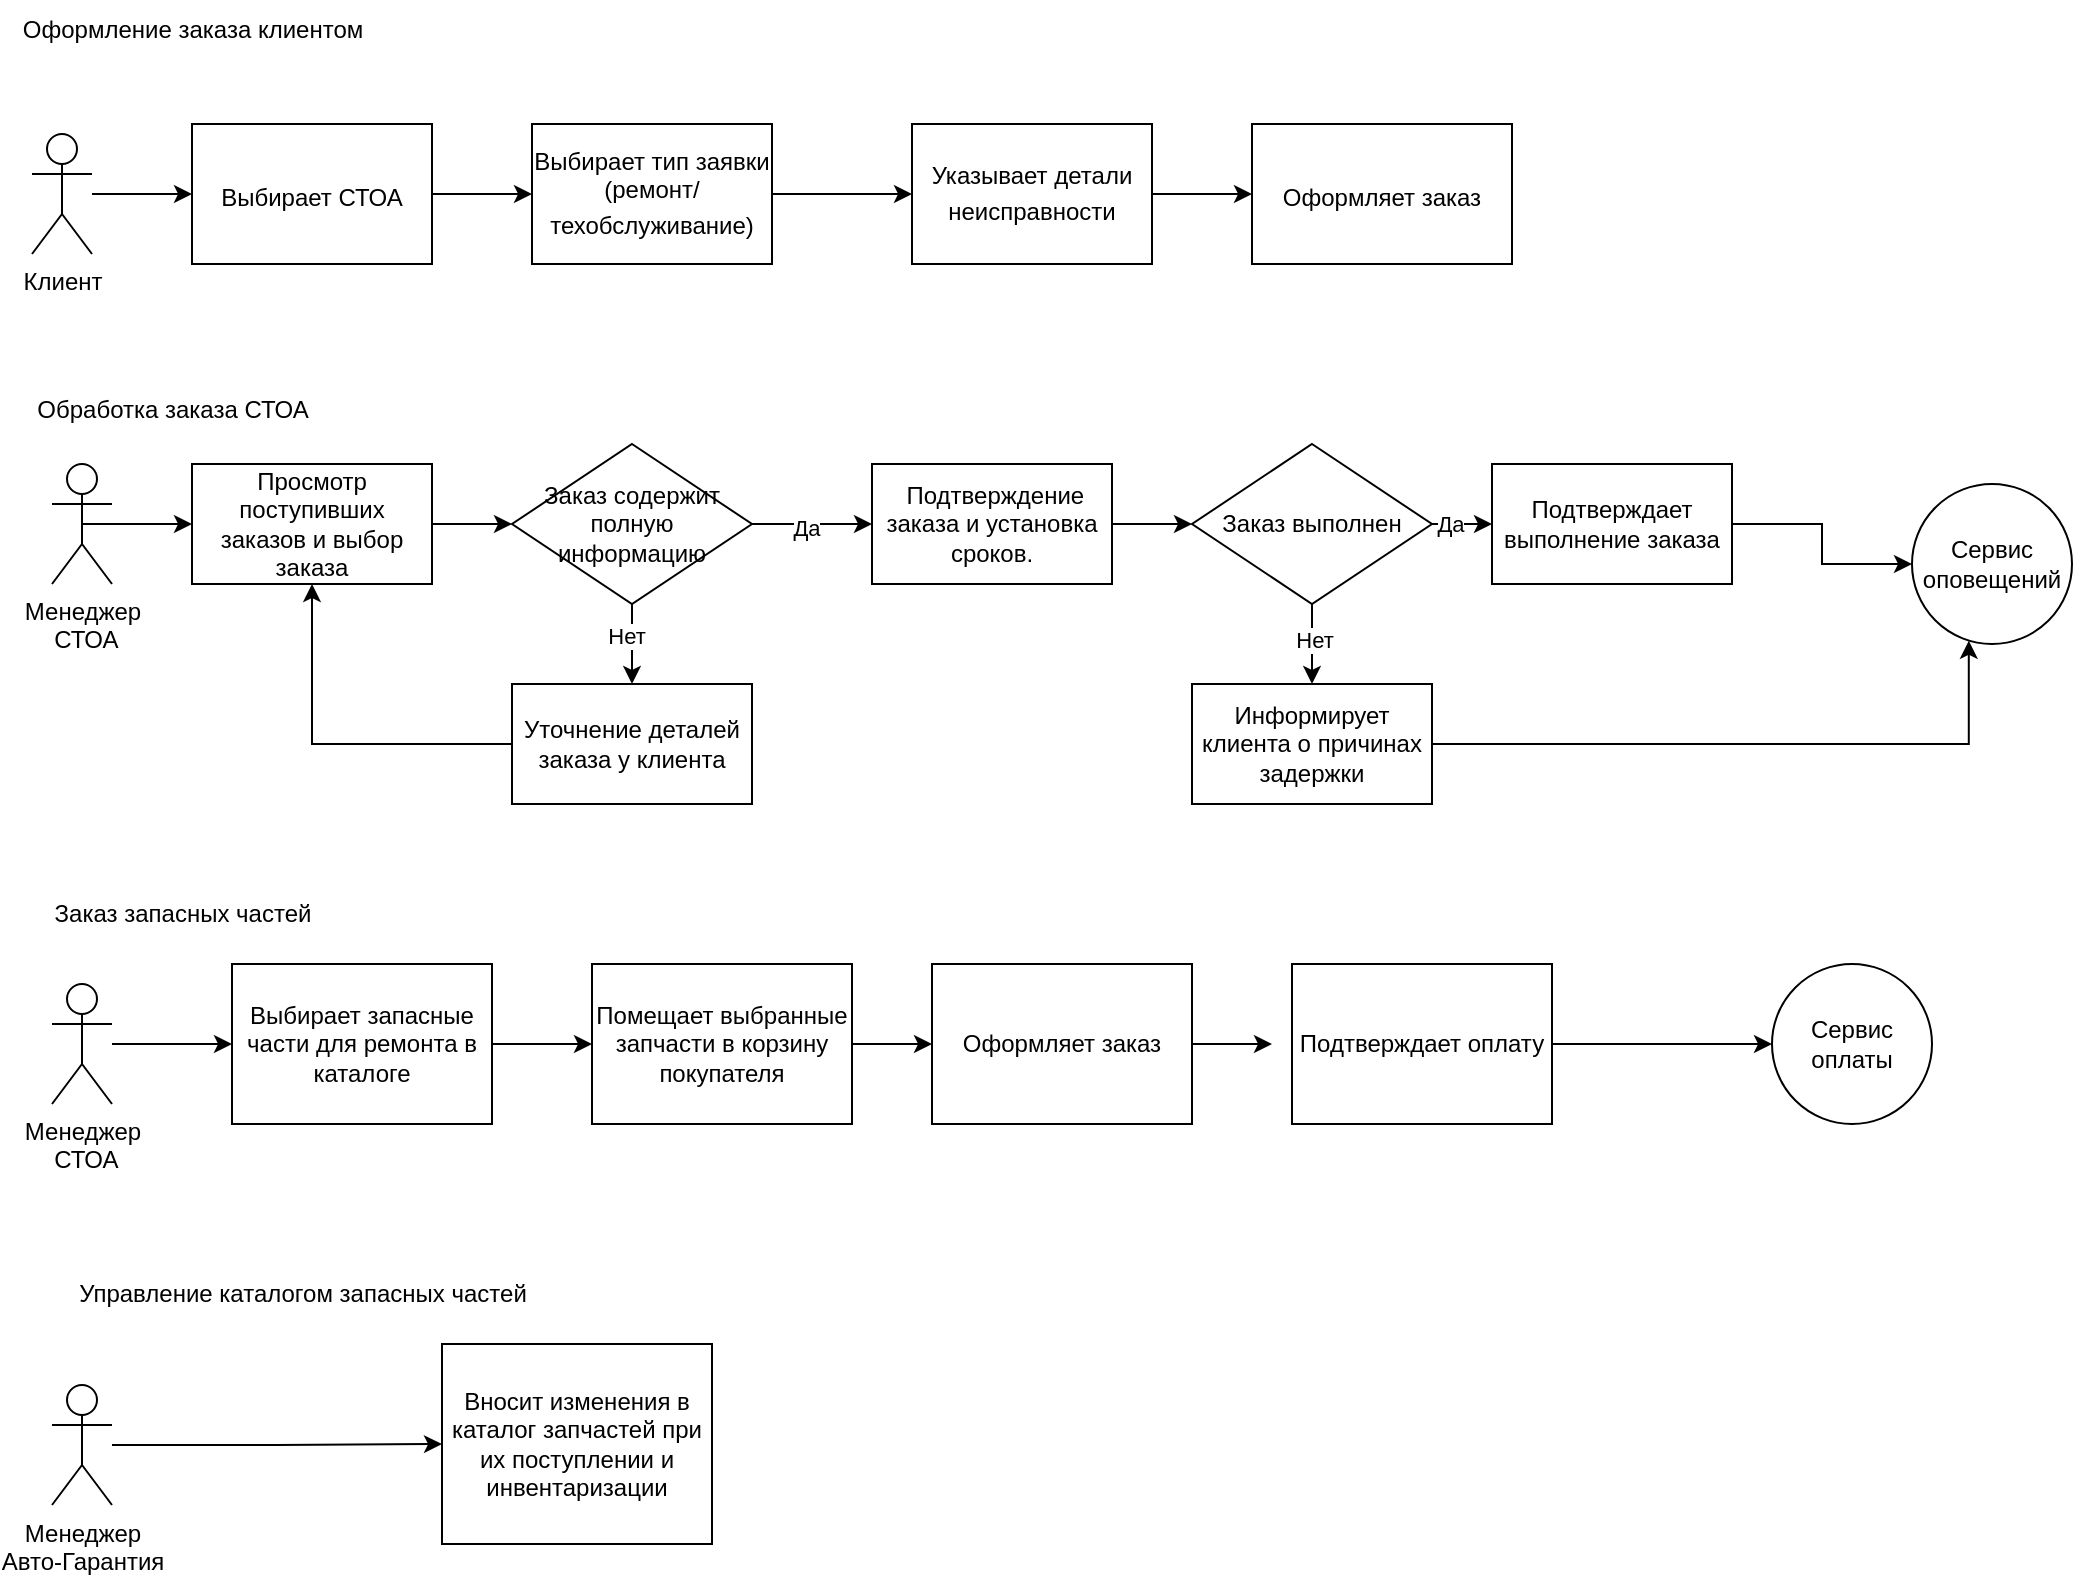 <mxfile version="22.0.8" type="device">
  <diagram id="prtHgNgQTEPvFCAcTncT" name="Page-1">
    <mxGraphModel dx="1562" dy="818" grid="1" gridSize="10" guides="1" tooltips="1" connect="1" arrows="1" fold="1" page="1" pageScale="1" pageWidth="827" pageHeight="1169" math="0" shadow="0">
      <root>
        <mxCell id="0" />
        <mxCell id="1" parent="0" />
        <mxCell id="DRkb4xvNVB38JwlxhEwW-1" value="Оформление заказа клиентом" style="text;html=1;align=center;verticalAlign=middle;resizable=0;points=[];autosize=1;strokeColor=none;fillColor=none;" parent="1" vertex="1">
          <mxGeometry x="5" y="28" width="190" height="30" as="geometry" />
        </mxCell>
        <mxCell id="kvl9D9ezFTj0I6-KPZYG-6" value="" style="edgeStyle=orthogonalEdgeStyle;rounded=0;orthogonalLoop=1;jettySize=auto;html=1;" edge="1" parent="1" source="DRkb4xvNVB38JwlxhEwW-2" target="DRkb4xvNVB38JwlxhEwW-3">
          <mxGeometry relative="1" as="geometry" />
        </mxCell>
        <mxCell id="DRkb4xvNVB38JwlxhEwW-2" value="&lt;div style=&quot;text-align: left;&quot;&gt;Выбирает СТОА&lt;font face=&quot;Söhne, ui-sans-serif, system-ui, -apple-system, Segoe UI, Roboto, Ubuntu, Cantarell, Noto Sans, sans-serif, Helvetica Neue, Arial, Apple Color Emoji, Segoe UI Emoji, Segoe UI Symbol, Noto Color Emoji&quot; color=&quot;#374151&quot;&gt;&lt;span style=&quot;font-size: 16px;&quot;&gt;&lt;br&gt;&lt;/span&gt;&lt;/font&gt;&lt;/div&gt;" style="whiteSpace=wrap;html=1;" parent="1" vertex="1">
          <mxGeometry x="100" y="90" width="120" height="70" as="geometry" />
        </mxCell>
        <mxCell id="kvl9D9ezFTj0I6-KPZYG-7" style="edgeStyle=orthogonalEdgeStyle;rounded=0;orthogonalLoop=1;jettySize=auto;html=1;exitX=1;exitY=0.5;exitDx=0;exitDy=0;entryX=0;entryY=0.5;entryDx=0;entryDy=0;" edge="1" parent="1" source="DRkb4xvNVB38JwlxhEwW-3" target="DRkb4xvNVB38JwlxhEwW-4">
          <mxGeometry relative="1" as="geometry" />
        </mxCell>
        <mxCell id="DRkb4xvNVB38JwlxhEwW-3" value="&lt;div style=&quot;&quot;&gt;Выбирает тип заявки (ремонт/техобслуживание)&lt;font face=&quot;Söhne, ui-sans-serif, system-ui, -apple-system, Segoe UI, Roboto, Ubuntu, Cantarell, Noto Sans, sans-serif, Helvetica Neue, Arial, Apple Color Emoji, Segoe UI Emoji, Segoe UI Symbol, Noto Color Emoji&quot; color=&quot;#374151&quot;&gt;&lt;span style=&quot;font-size: 16px;&quot;&gt;&lt;br&gt;&lt;/span&gt;&lt;/font&gt;&lt;/div&gt;" style="whiteSpace=wrap;html=1;align=center;" parent="1" vertex="1">
          <mxGeometry x="270" y="90" width="120" height="70" as="geometry" />
        </mxCell>
        <mxCell id="kvl9D9ezFTj0I6-KPZYG-8" style="edgeStyle=orthogonalEdgeStyle;rounded=0;orthogonalLoop=1;jettySize=auto;html=1;exitX=1;exitY=0.5;exitDx=0;exitDy=0;" edge="1" parent="1" source="DRkb4xvNVB38JwlxhEwW-4" target="DRkb4xvNVB38JwlxhEwW-5">
          <mxGeometry relative="1" as="geometry" />
        </mxCell>
        <mxCell id="DRkb4xvNVB38JwlxhEwW-4" value="&lt;div style=&quot;&quot;&gt;Указывает детали неисправности&lt;font face=&quot;Söhne, ui-sans-serif, system-ui, -apple-system, Segoe UI, Roboto, Ubuntu, Cantarell, Noto Sans, sans-serif, Helvetica Neue, Arial, Apple Color Emoji, Segoe UI Emoji, Segoe UI Symbol, Noto Color Emoji&quot; color=&quot;#374151&quot;&gt;&lt;span style=&quot;font-size: 16px;&quot;&gt;&lt;br&gt;&lt;/span&gt;&lt;/font&gt;&lt;/div&gt;" style="whiteSpace=wrap;html=1;align=center;" parent="1" vertex="1">
          <mxGeometry x="460" y="90" width="120" height="70" as="geometry" />
        </mxCell>
        <mxCell id="DRkb4xvNVB38JwlxhEwW-5" value="&lt;div style=&quot;text-align: left;&quot;&gt;Оформляет заказ&lt;font face=&quot;Söhne, ui-sans-serif, system-ui, -apple-system, Segoe UI, Roboto, Ubuntu, Cantarell, Noto Sans, sans-serif, Helvetica Neue, Arial, Apple Color Emoji, Segoe UI Emoji, Segoe UI Symbol, Noto Color Emoji&quot; color=&quot;#374151&quot;&gt;&lt;span style=&quot;font-size: 16px;&quot;&gt;&lt;br&gt;&lt;/span&gt;&lt;/font&gt;&lt;/div&gt;" style="whiteSpace=wrap;html=1;" parent="1" vertex="1">
          <mxGeometry x="630" y="90" width="130" height="70" as="geometry" />
        </mxCell>
        <mxCell id="DRkb4xvNVB38JwlxhEwW-6" value="Обработка заказа СТОА" style="text;html=1;align=center;verticalAlign=middle;resizable=0;points=[];autosize=1;strokeColor=none;fillColor=none;" parent="1" vertex="1">
          <mxGeometry x="10" y="218" width="160" height="30" as="geometry" />
        </mxCell>
        <mxCell id="kvl9D9ezFTj0I6-KPZYG-13" value="" style="edgeStyle=orthogonalEdgeStyle;rounded=0;orthogonalLoop=1;jettySize=auto;html=1;" edge="1" parent="1" source="DRkb4xvNVB38JwlxhEwW-8" target="kvl9D9ezFTj0I6-KPZYG-12">
          <mxGeometry relative="1" as="geometry" />
        </mxCell>
        <mxCell id="DRkb4xvNVB38JwlxhEwW-8" value="Просмотр поступивших заказов и выбор заказа" style="whiteSpace=wrap;html=1;" parent="1" vertex="1">
          <mxGeometry x="100" y="260" width="120" height="60" as="geometry" />
        </mxCell>
        <mxCell id="kvl9D9ezFTj0I6-KPZYG-25" value="" style="edgeStyle=orthogonalEdgeStyle;rounded=0;orthogonalLoop=1;jettySize=auto;html=1;" edge="1" parent="1" source="DRkb4xvNVB38JwlxhEwW-9" target="kvl9D9ezFTj0I6-KPZYG-22">
          <mxGeometry relative="1" as="geometry" />
        </mxCell>
        <mxCell id="DRkb4xvNVB38JwlxhEwW-9" value="&amp;nbsp;Подтверждение заказа и установка сроков." style="whiteSpace=wrap;html=1;" parent="1" vertex="1">
          <mxGeometry x="440" y="260" width="120" height="60" as="geometry" />
        </mxCell>
        <mxCell id="kvl9D9ezFTj0I6-KPZYG-27" value="" style="edgeStyle=orthogonalEdgeStyle;rounded=0;orthogonalLoop=1;jettySize=auto;html=1;" edge="1" parent="1" source="DRkb4xvNVB38JwlxhEwW-10" target="kvl9D9ezFTj0I6-KPZYG-26">
          <mxGeometry relative="1" as="geometry" />
        </mxCell>
        <mxCell id="DRkb4xvNVB38JwlxhEwW-10" value="Подтверждает выполнение заказа" style="whiteSpace=wrap;html=1;" parent="1" vertex="1">
          <mxGeometry x="750" y="260" width="120" height="60" as="geometry" />
        </mxCell>
        <mxCell id="DRkb4xvNVB38JwlxhEwW-17" value="Заказ запасных частей" style="text;html=1;align=center;verticalAlign=middle;resizable=0;points=[];autosize=1;strokeColor=none;fillColor=none;" parent="1" vertex="1">
          <mxGeometry x="20" y="470" width="150" height="30" as="geometry" />
        </mxCell>
        <mxCell id="kvl9D9ezFTj0I6-KPZYG-35" style="edgeStyle=orthogonalEdgeStyle;rounded=0;orthogonalLoop=1;jettySize=auto;html=1;exitX=1;exitY=0.5;exitDx=0;exitDy=0;entryX=0;entryY=0.5;entryDx=0;entryDy=0;" edge="1" parent="1" source="DRkb4xvNVB38JwlxhEwW-19" target="DRkb4xvNVB38JwlxhEwW-20">
          <mxGeometry relative="1" as="geometry" />
        </mxCell>
        <mxCell id="DRkb4xvNVB38JwlxhEwW-19" value="Выбирает запасные части для ремонта в каталоге" style="rounded=0;whiteSpace=wrap;html=1;" parent="1" vertex="1">
          <mxGeometry x="120" y="510" width="130" height="80" as="geometry" />
        </mxCell>
        <mxCell id="kvl9D9ezFTj0I6-KPZYG-36" style="edgeStyle=orthogonalEdgeStyle;rounded=0;orthogonalLoop=1;jettySize=auto;html=1;exitX=1;exitY=0.5;exitDx=0;exitDy=0;entryX=0;entryY=0.5;entryDx=0;entryDy=0;" edge="1" parent="1" source="DRkb4xvNVB38JwlxhEwW-20" target="DRkb4xvNVB38JwlxhEwW-21">
          <mxGeometry relative="1" as="geometry" />
        </mxCell>
        <mxCell id="DRkb4xvNVB38JwlxhEwW-20" value="Помещает выбранные запчасти в корзину покупателя" style="rounded=0;whiteSpace=wrap;html=1;" parent="1" vertex="1">
          <mxGeometry x="300" y="510" width="130" height="80" as="geometry" />
        </mxCell>
        <mxCell id="kvl9D9ezFTj0I6-KPZYG-37" style="edgeStyle=orthogonalEdgeStyle;rounded=0;orthogonalLoop=1;jettySize=auto;html=1;exitX=1;exitY=0.5;exitDx=0;exitDy=0;" edge="1" parent="1" source="DRkb4xvNVB38JwlxhEwW-21">
          <mxGeometry relative="1" as="geometry">
            <mxPoint x="640" y="550" as="targetPoint" />
          </mxGeometry>
        </mxCell>
        <mxCell id="DRkb4xvNVB38JwlxhEwW-21" value="Оформляет заказ" style="rounded=0;whiteSpace=wrap;html=1;" parent="1" vertex="1">
          <mxGeometry x="470" y="510" width="130" height="80" as="geometry" />
        </mxCell>
        <mxCell id="DRkb4xvNVB38JwlxhEwW-22" value="Управление каталогом запасных частей" style="text;html=1;align=center;verticalAlign=middle;resizable=0;points=[];autosize=1;strokeColor=none;fillColor=none;" parent="1" vertex="1">
          <mxGeometry x="30" y="660" width="250" height="30" as="geometry" />
        </mxCell>
        <mxCell id="DRkb4xvNVB38JwlxhEwW-24" value="Вносит изменения в каталог запчастей при их поступлении и инвентаризации" style="whiteSpace=wrap;html=1;" parent="1" vertex="1">
          <mxGeometry x="225" y="700" width="135" height="100" as="geometry" />
        </mxCell>
        <mxCell id="kvl9D9ezFTj0I6-KPZYG-4" value="" style="edgeStyle=orthogonalEdgeStyle;rounded=0;orthogonalLoop=1;jettySize=auto;html=1;" edge="1" parent="1" source="kvl9D9ezFTj0I6-KPZYG-1" target="DRkb4xvNVB38JwlxhEwW-2">
          <mxGeometry relative="1" as="geometry" />
        </mxCell>
        <mxCell id="kvl9D9ezFTj0I6-KPZYG-1" value="Клиент" style="shape=umlActor;verticalLabelPosition=bottom;verticalAlign=top;html=1;outlineConnect=0;" vertex="1" parent="1">
          <mxGeometry x="20" y="95" width="30" height="60" as="geometry" />
        </mxCell>
        <mxCell id="kvl9D9ezFTj0I6-KPZYG-11" style="edgeStyle=orthogonalEdgeStyle;rounded=0;orthogonalLoop=1;jettySize=auto;html=1;exitX=0.5;exitY=0.5;exitDx=0;exitDy=0;exitPerimeter=0;entryX=0;entryY=0.5;entryDx=0;entryDy=0;" edge="1" parent="1" source="kvl9D9ezFTj0I6-KPZYG-9" target="DRkb4xvNVB38JwlxhEwW-8">
          <mxGeometry relative="1" as="geometry" />
        </mxCell>
        <mxCell id="kvl9D9ezFTj0I6-KPZYG-9" value="Менеджер&lt;br&gt;&amp;nbsp;СТОА" style="shape=umlActor;verticalLabelPosition=bottom;verticalAlign=top;html=1;outlineConnect=0;" vertex="1" parent="1">
          <mxGeometry x="30" y="260" width="30" height="60" as="geometry" />
        </mxCell>
        <mxCell id="kvl9D9ezFTj0I6-KPZYG-14" value="" style="edgeStyle=orthogonalEdgeStyle;rounded=0;orthogonalLoop=1;jettySize=auto;html=1;" edge="1" parent="1" source="kvl9D9ezFTj0I6-KPZYG-12" target="DRkb4xvNVB38JwlxhEwW-9">
          <mxGeometry relative="1" as="geometry" />
        </mxCell>
        <mxCell id="kvl9D9ezFTj0I6-KPZYG-20" value="Да" style="edgeLabel;html=1;align=center;verticalAlign=middle;resizable=0;points=[];" vertex="1" connectable="0" parent="kvl9D9ezFTj0I6-KPZYG-14">
          <mxGeometry x="-0.093" y="-2" relative="1" as="geometry">
            <mxPoint as="offset" />
          </mxGeometry>
        </mxCell>
        <mxCell id="kvl9D9ezFTj0I6-KPZYG-17" value="" style="edgeStyle=orthogonalEdgeStyle;rounded=0;orthogonalLoop=1;jettySize=auto;html=1;" edge="1" parent="1" source="kvl9D9ezFTj0I6-KPZYG-12" target="kvl9D9ezFTj0I6-KPZYG-15">
          <mxGeometry relative="1" as="geometry" />
        </mxCell>
        <mxCell id="kvl9D9ezFTj0I6-KPZYG-21" value="Нет" style="edgeLabel;html=1;align=center;verticalAlign=middle;resizable=0;points=[];" vertex="1" connectable="0" parent="kvl9D9ezFTj0I6-KPZYG-17">
          <mxGeometry x="-0.21" y="-3" relative="1" as="geometry">
            <mxPoint as="offset" />
          </mxGeometry>
        </mxCell>
        <mxCell id="kvl9D9ezFTj0I6-KPZYG-12" value="Заказ содержит полную информацию" style="rhombus;whiteSpace=wrap;html=1;" vertex="1" parent="1">
          <mxGeometry x="260" y="250" width="120" height="80" as="geometry" />
        </mxCell>
        <mxCell id="kvl9D9ezFTj0I6-KPZYG-19" value="" style="edgeStyle=orthogonalEdgeStyle;rounded=0;orthogonalLoop=1;jettySize=auto;html=1;entryX=0.5;entryY=1;entryDx=0;entryDy=0;" edge="1" parent="1" source="kvl9D9ezFTj0I6-KPZYG-15" target="DRkb4xvNVB38JwlxhEwW-8">
          <mxGeometry relative="1" as="geometry">
            <mxPoint x="180" y="400" as="targetPoint" />
          </mxGeometry>
        </mxCell>
        <mxCell id="kvl9D9ezFTj0I6-KPZYG-15" value="Уточнение деталей заказа у клиента" style="whiteSpace=wrap;html=1;" vertex="1" parent="1">
          <mxGeometry x="260" y="370" width="120" height="60" as="geometry" />
        </mxCell>
        <mxCell id="kvl9D9ezFTj0I6-KPZYG-24" style="edgeStyle=orthogonalEdgeStyle;rounded=0;orthogonalLoop=1;jettySize=auto;html=1;exitX=1;exitY=0.5;exitDx=0;exitDy=0;" edge="1" parent="1" source="kvl9D9ezFTj0I6-KPZYG-22" target="DRkb4xvNVB38JwlxhEwW-10">
          <mxGeometry relative="1" as="geometry" />
        </mxCell>
        <mxCell id="kvl9D9ezFTj0I6-KPZYG-31" value="Да" style="edgeLabel;html=1;align=center;verticalAlign=middle;resizable=0;points=[];" vertex="1" connectable="0" parent="kvl9D9ezFTj0I6-KPZYG-24">
          <mxGeometry x="-0.632" relative="1" as="geometry">
            <mxPoint as="offset" />
          </mxGeometry>
        </mxCell>
        <mxCell id="kvl9D9ezFTj0I6-KPZYG-29" style="edgeStyle=orthogonalEdgeStyle;rounded=0;orthogonalLoop=1;jettySize=auto;html=1;exitX=0.5;exitY=1;exitDx=0;exitDy=0;entryX=0.5;entryY=0;entryDx=0;entryDy=0;" edge="1" parent="1" source="kvl9D9ezFTj0I6-KPZYG-22" target="kvl9D9ezFTj0I6-KPZYG-28">
          <mxGeometry relative="1" as="geometry" />
        </mxCell>
        <mxCell id="kvl9D9ezFTj0I6-KPZYG-32" value="Нет" style="edgeLabel;html=1;align=center;verticalAlign=middle;resizable=0;points=[];" vertex="1" connectable="0" parent="kvl9D9ezFTj0I6-KPZYG-29">
          <mxGeometry x="-0.11" y="1" relative="1" as="geometry">
            <mxPoint as="offset" />
          </mxGeometry>
        </mxCell>
        <mxCell id="kvl9D9ezFTj0I6-KPZYG-22" value="Заказ выполнен" style="rhombus;whiteSpace=wrap;html=1;" vertex="1" parent="1">
          <mxGeometry x="600" y="250" width="120" height="80" as="geometry" />
        </mxCell>
        <mxCell id="kvl9D9ezFTj0I6-KPZYG-26" value="Сервис оповещений" style="ellipse;whiteSpace=wrap;html=1;" vertex="1" parent="1">
          <mxGeometry x="960" y="270" width="80" height="80" as="geometry" />
        </mxCell>
        <mxCell id="kvl9D9ezFTj0I6-KPZYG-28" value="Информирует клиента о причинах задержки" style="whiteSpace=wrap;html=1;" vertex="1" parent="1">
          <mxGeometry x="600" y="370" width="120" height="60" as="geometry" />
        </mxCell>
        <mxCell id="kvl9D9ezFTj0I6-KPZYG-30" style="edgeStyle=orthogonalEdgeStyle;rounded=0;orthogonalLoop=1;jettySize=auto;html=1;exitX=1;exitY=0.5;exitDx=0;exitDy=0;entryX=0.355;entryY=0.98;entryDx=0;entryDy=0;entryPerimeter=0;" edge="1" parent="1" source="kvl9D9ezFTj0I6-KPZYG-28" target="kvl9D9ezFTj0I6-KPZYG-26">
          <mxGeometry relative="1" as="geometry" />
        </mxCell>
        <mxCell id="kvl9D9ezFTj0I6-KPZYG-34" style="edgeStyle=orthogonalEdgeStyle;rounded=0;orthogonalLoop=1;jettySize=auto;html=1;" edge="1" parent="1" source="kvl9D9ezFTj0I6-KPZYG-33" target="DRkb4xvNVB38JwlxhEwW-19">
          <mxGeometry relative="1" as="geometry" />
        </mxCell>
        <mxCell id="kvl9D9ezFTj0I6-KPZYG-33" value="Менеджер&lt;br&gt;&amp;nbsp;СТОА" style="shape=umlActor;verticalLabelPosition=bottom;verticalAlign=top;html=1;outlineConnect=0;" vertex="1" parent="1">
          <mxGeometry x="30" y="520" width="30" height="60" as="geometry" />
        </mxCell>
        <mxCell id="kvl9D9ezFTj0I6-KPZYG-40" style="edgeStyle=orthogonalEdgeStyle;rounded=0;orthogonalLoop=1;jettySize=auto;html=1;exitX=1;exitY=0.5;exitDx=0;exitDy=0;entryX=0;entryY=0.5;entryDx=0;entryDy=0;" edge="1" parent="1" source="kvl9D9ezFTj0I6-KPZYG-38" target="kvl9D9ezFTj0I6-KPZYG-39">
          <mxGeometry relative="1" as="geometry" />
        </mxCell>
        <mxCell id="kvl9D9ezFTj0I6-KPZYG-38" value="Подтверждает оплату" style="rounded=0;whiteSpace=wrap;html=1;" vertex="1" parent="1">
          <mxGeometry x="650" y="510" width="130" height="80" as="geometry" />
        </mxCell>
        <mxCell id="kvl9D9ezFTj0I6-KPZYG-39" value="Сервис оплаты" style="ellipse;whiteSpace=wrap;html=1;" vertex="1" parent="1">
          <mxGeometry x="890" y="510" width="80" height="80" as="geometry" />
        </mxCell>
        <mxCell id="kvl9D9ezFTj0I6-KPZYG-43" style="edgeStyle=orthogonalEdgeStyle;rounded=0;orthogonalLoop=1;jettySize=auto;html=1;entryX=0;entryY=0.5;entryDx=0;entryDy=0;" edge="1" parent="1" source="kvl9D9ezFTj0I6-KPZYG-42" target="DRkb4xvNVB38JwlxhEwW-24">
          <mxGeometry relative="1" as="geometry" />
        </mxCell>
        <mxCell id="kvl9D9ezFTj0I6-KPZYG-42" value="Менеджер&lt;br&gt;Авто-Гарантия" style="shape=umlActor;verticalLabelPosition=bottom;verticalAlign=top;html=1;outlineConnect=0;" vertex="1" parent="1">
          <mxGeometry x="30" y="720.5" width="30" height="60" as="geometry" />
        </mxCell>
      </root>
    </mxGraphModel>
  </diagram>
</mxfile>
